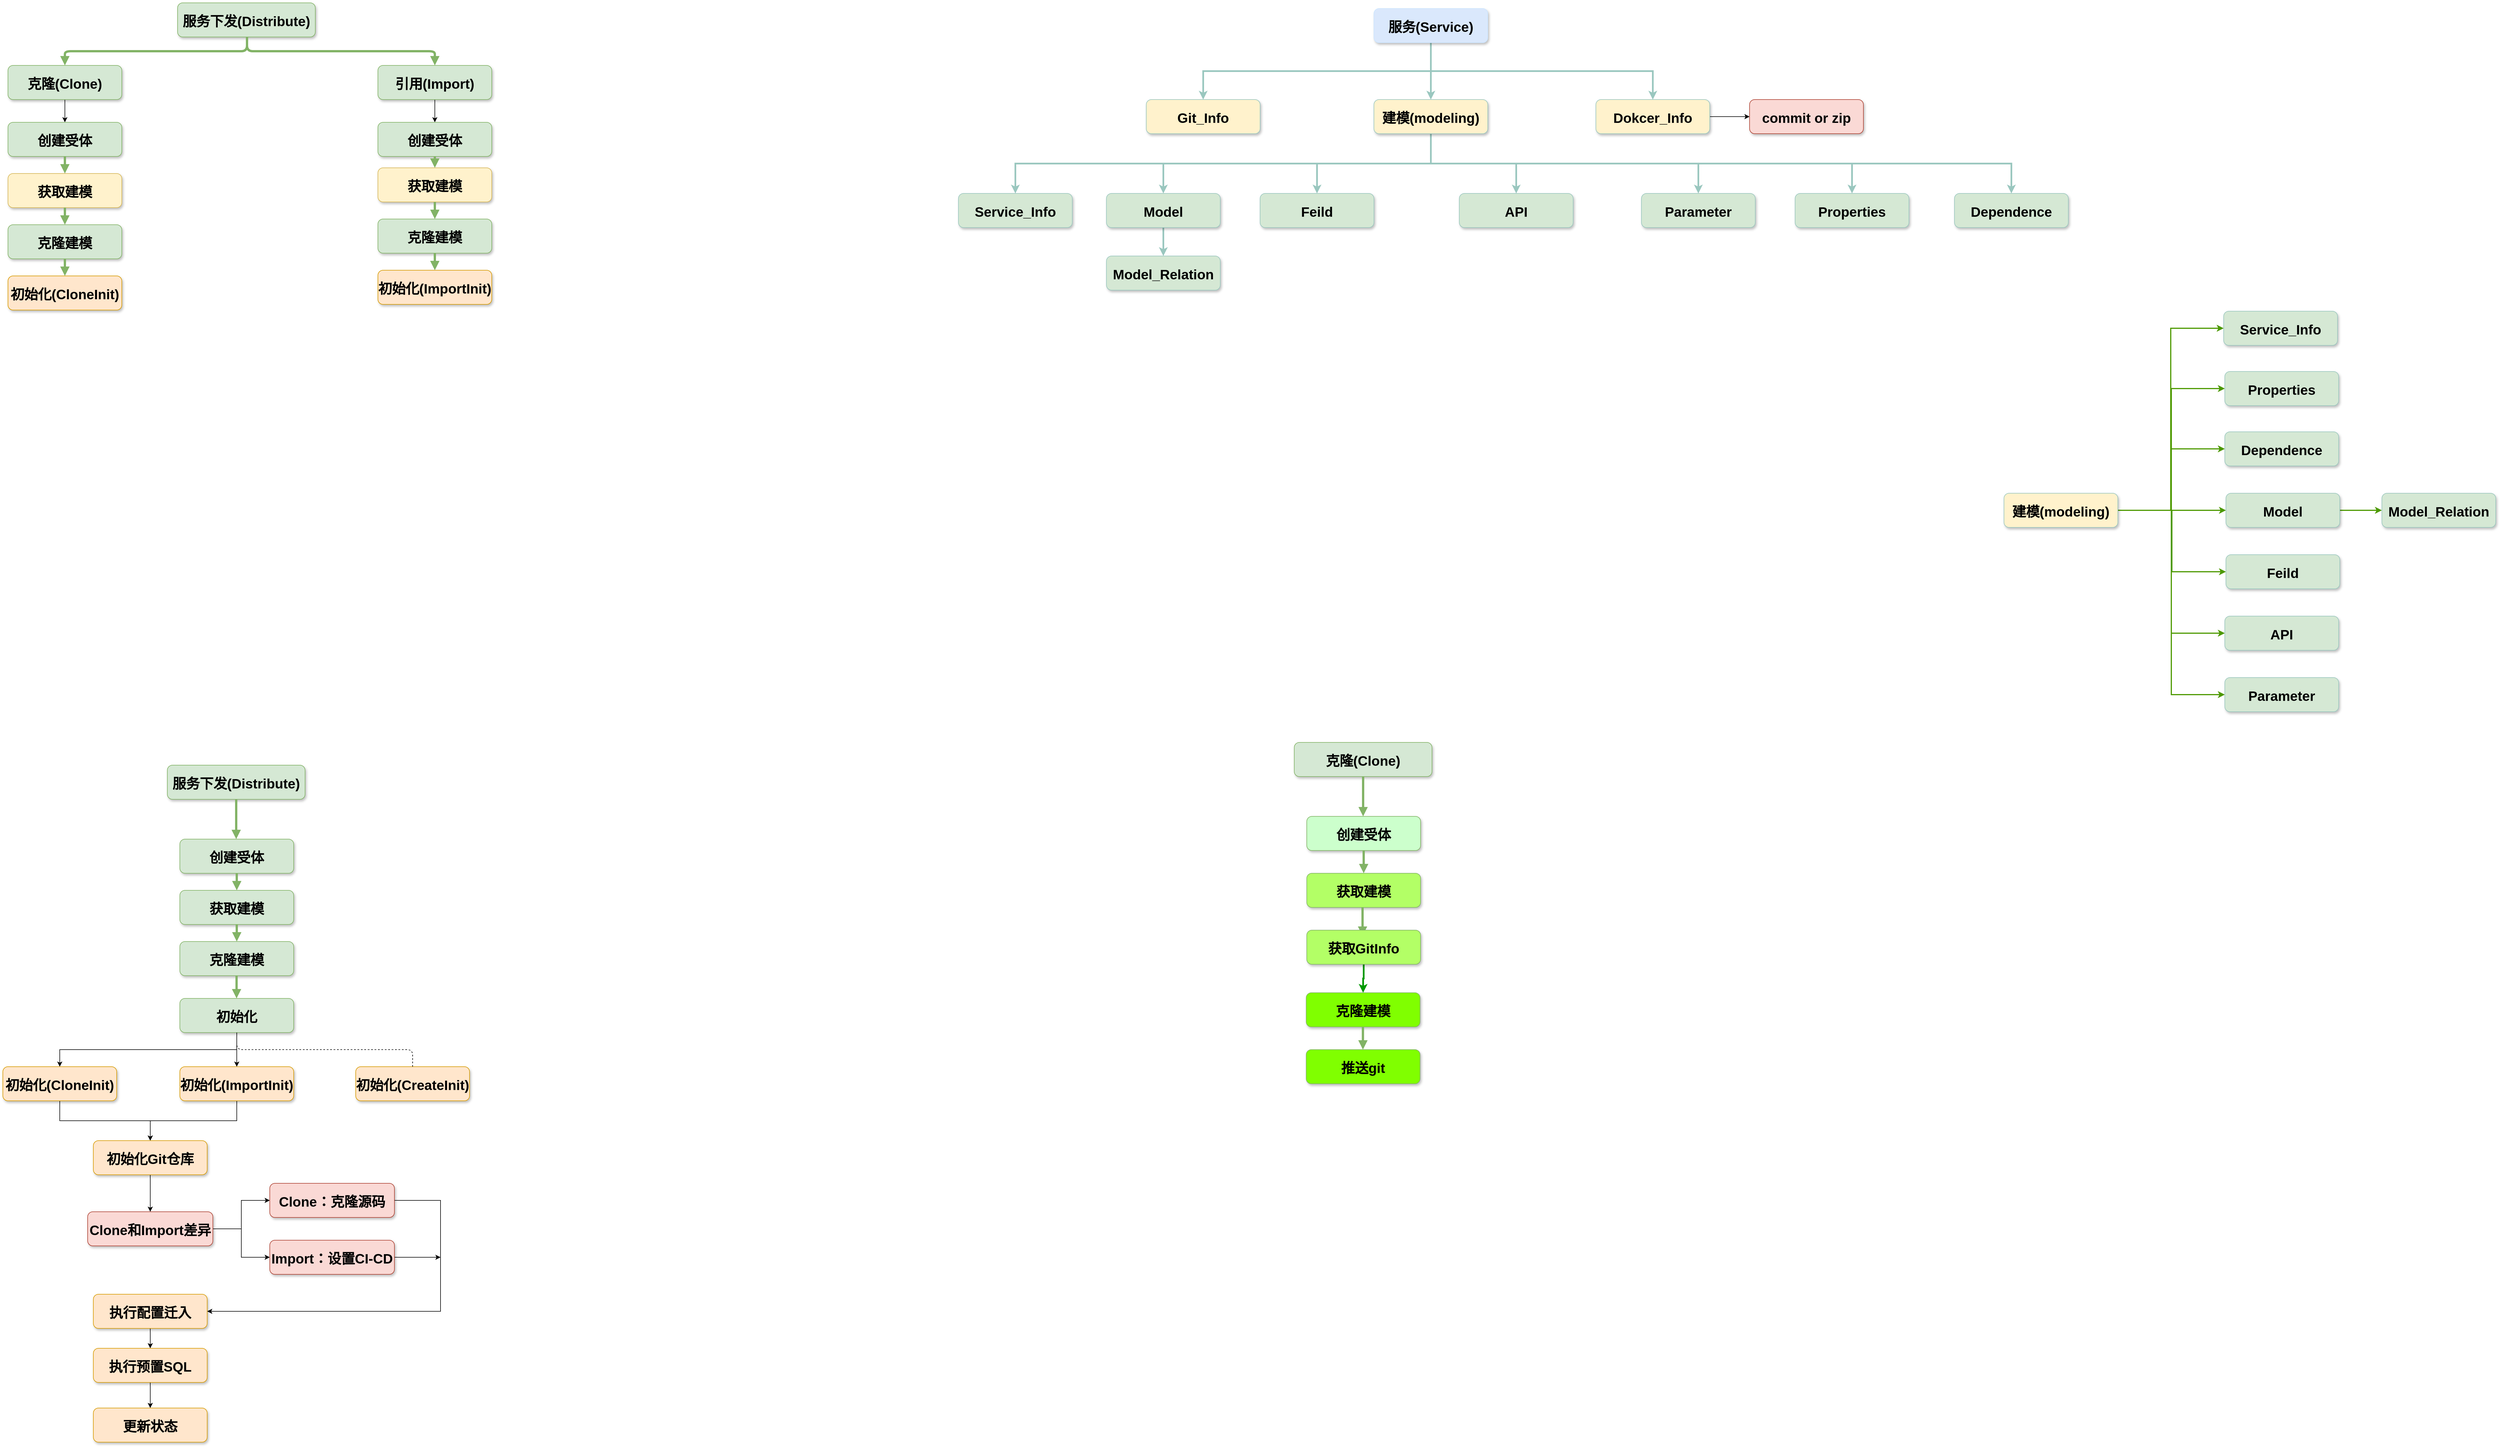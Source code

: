 <mxfile version="14.9.6" type="github">
  <diagram name="Page-1" id="97916047-d0de-89f5-080d-49f4d83e522f">
    <mxGraphModel dx="3108" dy="1776" grid="0" gridSize="10" guides="1" tooltips="1" connect="1" arrows="1" fold="1" page="1" pageScale="1.5" pageWidth="4681" pageHeight="3300" background="none" math="0" shadow="0">
      <root>
        <mxCell id="0" />
        <mxCell id="1" parent="0" />
        <mxCell id="bpSm9iAzZNw3_TUFf5IY-55" value="服务下发(Distribute)" style="rounded=1;fillColor=#d5e8d4;strokeColor=#82b366;shadow=1;fontStyle=1;fontSize=24;" parent="1" vertex="1">
          <mxGeometry x="668" y="310" width="242" height="60" as="geometry" />
        </mxCell>
        <mxCell id="bpSm9iAzZNw3_TUFf5IY-105" style="edgeStyle=orthogonalEdgeStyle;rounded=0;orthogonalLoop=1;jettySize=auto;html=1;exitX=0.5;exitY=1;exitDx=0;exitDy=0;entryX=0.5;entryY=0;entryDx=0;entryDy=0;fontSize=24;" parent="1" source="bpSm9iAzZNw3_TUFf5IY-57" target="bpSm9iAzZNw3_TUFf5IY-66" edge="1">
          <mxGeometry relative="1" as="geometry" />
        </mxCell>
        <mxCell id="bpSm9iAzZNw3_TUFf5IY-57" value="克隆(Clone)" style="rounded=1;fillColor=#d5e8d4;strokeColor=#82b366;shadow=1;fontStyle=1;fontSize=24;" parent="1" vertex="1">
          <mxGeometry x="370" y="420" width="200" height="60" as="geometry" />
        </mxCell>
        <mxCell id="bpSm9iAzZNw3_TUFf5IY-106" style="edgeStyle=orthogonalEdgeStyle;rounded=0;orthogonalLoop=1;jettySize=auto;html=1;exitX=0.5;exitY=1;exitDx=0;exitDy=0;entryX=0.5;entryY=0;entryDx=0;entryDy=0;fontSize=24;" parent="1" source="bpSm9iAzZNw3_TUFf5IY-59" target="bpSm9iAzZNw3_TUFf5IY-61" edge="1">
          <mxGeometry relative="1" as="geometry" />
        </mxCell>
        <mxCell id="bpSm9iAzZNw3_TUFf5IY-59" value="引用(Import)" style="rounded=1;fillColor=#d5e8d4;strokeColor=#82b366;shadow=1;fontStyle=1;fontSize=24;" parent="1" vertex="1">
          <mxGeometry x="1020" y="420" width="200" height="60" as="geometry" />
        </mxCell>
        <mxCell id="bpSm9iAzZNw3_TUFf5IY-61" value="创建受体" style="rounded=1;fillColor=#d5e8d4;strokeColor=#82b366;shadow=1;fontStyle=1;fontSize=24;" parent="1" vertex="1">
          <mxGeometry x="1020" y="520" width="200" height="60" as="geometry" />
        </mxCell>
        <mxCell id="bpSm9iAzZNw3_TUFf5IY-62" value="获取建模" style="rounded=1;fillColor=#fff2cc;strokeColor=#d6b656;shadow=1;fontStyle=1;fontSize=24;" parent="1" vertex="1">
          <mxGeometry x="1020" y="600" width="200" height="60" as="geometry" />
        </mxCell>
        <mxCell id="bpSm9iAzZNw3_TUFf5IY-63" value="克隆建模" style="rounded=1;fillColor=#d5e8d4;strokeColor=#82b366;shadow=1;fontStyle=1;fontSize=24;" parent="1" vertex="1">
          <mxGeometry x="1020" y="690" width="200" height="60" as="geometry" />
        </mxCell>
        <mxCell id="bpSm9iAzZNw3_TUFf5IY-64" value="初始化(ImportInit)" style="rounded=1;fillColor=#ffe6cc;strokeColor=#d79b00;shadow=1;fontStyle=1;fontSize=24;" parent="1" vertex="1">
          <mxGeometry x="1020" y="780" width="200" height="60" as="geometry" />
        </mxCell>
        <mxCell id="bpSm9iAzZNw3_TUFf5IY-66" value="创建受体" style="rounded=1;fillColor=#d5e8d4;strokeColor=#82b366;shadow=1;fontStyle=1;fontSize=24;" parent="1" vertex="1">
          <mxGeometry x="370" y="520" width="200" height="60" as="geometry" />
        </mxCell>
        <mxCell id="bpSm9iAzZNw3_TUFf5IY-67" value="获取建模" style="rounded=1;fillColor=#fff2cc;strokeColor=#d6b656;shadow=1;fontStyle=1;fontSize=24;" parent="1" vertex="1">
          <mxGeometry x="370" y="610" width="200" height="60" as="geometry" />
        </mxCell>
        <mxCell id="bpSm9iAzZNw3_TUFf5IY-68" value="克隆建模" style="rounded=1;fillColor=#d5e8d4;strokeColor=#82b366;shadow=1;fontStyle=1;fontSize=24;" parent="1" vertex="1">
          <mxGeometry x="370" y="700" width="200" height="60" as="geometry" />
        </mxCell>
        <mxCell id="bpSm9iAzZNw3_TUFf5IY-69" value="初始化(CloneInit)" style="rounded=1;fillColor=#ffe6cc;strokeColor=#d79b00;shadow=1;fontStyle=1;fontSize=24;" parent="1" vertex="1">
          <mxGeometry x="370" y="790" width="200" height="60" as="geometry" />
        </mxCell>
        <mxCell id="bpSm9iAzZNw3_TUFf5IY-82" value="" style="edgeStyle=elbowEdgeStyle;elbow=vertical;strokeWidth=4;endArrow=block;endFill=1;fontStyle=1;strokeColor=#82b366;fillColor=#d5e8d4;fontSize=24;" parent="1" target="bpSm9iAzZNw3_TUFf5IY-57" edge="1">
          <mxGeometry x="40" y="130" width="100" height="100" as="geometry">
            <mxPoint x="790" y="370" as="sourcePoint" />
            <mxPoint x="140" y="130" as="targetPoint" />
          </mxGeometry>
        </mxCell>
        <mxCell id="bpSm9iAzZNw3_TUFf5IY-83" value="" style="edgeStyle=elbowEdgeStyle;elbow=vertical;strokeWidth=4;endArrow=block;endFill=1;fontStyle=1;strokeColor=#82b366;fillColor=#d5e8d4;fontSize=24;" parent="1" target="bpSm9iAzZNw3_TUFf5IY-59" edge="1">
          <mxGeometry x="40" y="130" width="100" height="100" as="geometry">
            <mxPoint x="790" y="370" as="sourcePoint" />
            <mxPoint x="140" y="130" as="targetPoint" />
          </mxGeometry>
        </mxCell>
        <mxCell id="bpSm9iAzZNw3_TUFf5IY-87" value="" style="edgeStyle=elbowEdgeStyle;elbow=vertical;strokeWidth=4;endArrow=block;endFill=1;fontStyle=1;strokeColor=#82b366;fillColor=#d5e8d4;fontSize=24;" parent="1" source="bpSm9iAzZNw3_TUFf5IY-61" target="bpSm9iAzZNw3_TUFf5IY-62" edge="1">
          <mxGeometry x="800" y="60" width="100" height="100" as="geometry">
            <mxPoint x="800" y="160" as="sourcePoint" />
            <mxPoint x="900" y="60" as="targetPoint" />
          </mxGeometry>
        </mxCell>
        <mxCell id="bpSm9iAzZNw3_TUFf5IY-88" value="" style="edgeStyle=elbowEdgeStyle;elbow=vertical;strokeWidth=4;endArrow=block;endFill=1;fontStyle=1;strokeColor=#82b366;fillColor=#d5e8d4;fontSize=24;" parent="1" source="bpSm9iAzZNw3_TUFf5IY-62" target="bpSm9iAzZNw3_TUFf5IY-63" edge="1">
          <mxGeometry x="800" y="70" width="100" height="100" as="geometry">
            <mxPoint x="800" y="170" as="sourcePoint" />
            <mxPoint x="900" y="70" as="targetPoint" />
          </mxGeometry>
        </mxCell>
        <mxCell id="bpSm9iAzZNw3_TUFf5IY-89" value="" style="edgeStyle=elbowEdgeStyle;elbow=vertical;strokeWidth=4;endArrow=block;endFill=1;fontStyle=1;strokeColor=#82b366;fillColor=#d5e8d4;fontSize=24;" parent="1" source="bpSm9iAzZNw3_TUFf5IY-63" target="bpSm9iAzZNw3_TUFf5IY-64" edge="1">
          <mxGeometry x="800" y="80" width="100" height="100" as="geometry">
            <mxPoint x="800" y="180" as="sourcePoint" />
            <mxPoint x="900" y="80" as="targetPoint" />
          </mxGeometry>
        </mxCell>
        <mxCell id="bpSm9iAzZNw3_TUFf5IY-91" value="" style="edgeStyle=elbowEdgeStyle;elbow=vertical;strokeWidth=4;endArrow=block;endFill=1;fontStyle=1;strokeColor=#82b366;fillColor=#d5e8d4;fontSize=24;" parent="1" source="bpSm9iAzZNw3_TUFf5IY-66" target="bpSm9iAzZNw3_TUFf5IY-67" edge="1">
          <mxGeometry x="-120" y="70" width="100" height="100" as="geometry">
            <mxPoint x="-120" y="170" as="sourcePoint" />
            <mxPoint x="-20" y="70" as="targetPoint" />
          </mxGeometry>
        </mxCell>
        <mxCell id="bpSm9iAzZNw3_TUFf5IY-92" value="" style="edgeStyle=elbowEdgeStyle;elbow=vertical;strokeWidth=4;endArrow=block;endFill=1;fontStyle=1;strokeColor=#82b366;fillColor=#d5e8d4;fontSize=24;" parent="1" source="bpSm9iAzZNw3_TUFf5IY-67" target="bpSm9iAzZNw3_TUFf5IY-68" edge="1">
          <mxGeometry x="-120" y="80" width="100" height="100" as="geometry">
            <mxPoint x="-120" y="180" as="sourcePoint" />
            <mxPoint x="-20" y="80" as="targetPoint" />
          </mxGeometry>
        </mxCell>
        <mxCell id="bpSm9iAzZNw3_TUFf5IY-93" value="" style="edgeStyle=elbowEdgeStyle;elbow=vertical;strokeWidth=4;endArrow=block;endFill=1;fontStyle=1;strokeColor=#82b366;fillColor=#d5e8d4;fontSize=24;" parent="1" source="bpSm9iAzZNw3_TUFf5IY-68" target="bpSm9iAzZNw3_TUFf5IY-69" edge="1">
          <mxGeometry x="-120" y="90" width="100" height="100" as="geometry">
            <mxPoint x="-120" y="190" as="sourcePoint" />
            <mxPoint x="-20" y="90" as="targetPoint" />
          </mxGeometry>
        </mxCell>
        <mxCell id="bpSm9iAzZNw3_TUFf5IY-112" style="edgeStyle=orthogonalEdgeStyle;rounded=0;orthogonalLoop=1;jettySize=auto;html=1;exitX=0.5;exitY=1;exitDx=0;exitDy=0;entryX=0.5;entryY=0;entryDx=0;entryDy=0;fontSize=24;strokeWidth=3;strokeColor=#9AC7BF;" parent="1" source="bpSm9iAzZNw3_TUFf5IY-107" target="bpSm9iAzZNw3_TUFf5IY-109" edge="1">
          <mxGeometry relative="1" as="geometry" />
        </mxCell>
        <mxCell id="bpSm9iAzZNw3_TUFf5IY-113" style="edgeStyle=orthogonalEdgeStyle;rounded=0;orthogonalLoop=1;jettySize=auto;html=1;exitX=0.5;exitY=1;exitDx=0;exitDy=0;entryX=0.5;entryY=0;entryDx=0;entryDy=0;fontSize=24;strokeWidth=3;strokeColor=#9AC7BF;" parent="1" source="bpSm9iAzZNw3_TUFf5IY-107" target="bpSm9iAzZNw3_TUFf5IY-108" edge="1">
          <mxGeometry relative="1" as="geometry" />
        </mxCell>
        <mxCell id="bpSm9iAzZNw3_TUFf5IY-114" style="edgeStyle=orthogonalEdgeStyle;rounded=0;orthogonalLoop=1;jettySize=auto;html=1;exitX=0.5;exitY=1;exitDx=0;exitDy=0;entryX=0.5;entryY=0;entryDx=0;entryDy=0;fontSize=24;strokeWidth=3;strokeColor=#9AC7BF;" parent="1" source="bpSm9iAzZNw3_TUFf5IY-107" target="bpSm9iAzZNw3_TUFf5IY-110" edge="1">
          <mxGeometry relative="1" as="geometry" />
        </mxCell>
        <mxCell id="bpSm9iAzZNw3_TUFf5IY-107" value="服务(Service)" style="rounded=1;fillColor=#dae8fc;shadow=1;fontStyle=1;fontSize=24;strokeColor=#CCE5FF;" parent="1" vertex="1">
          <mxGeometry x="2770" y="320" width="200" height="60" as="geometry" />
        </mxCell>
        <mxCell id="bpSm9iAzZNw3_TUFf5IY-125" style="edgeStyle=orthogonalEdgeStyle;rounded=0;orthogonalLoop=1;jettySize=auto;html=1;exitX=0.5;exitY=1;exitDx=0;exitDy=0;fontSize=24;strokeWidth=3;strokeColor=#9AC7BF;" parent="1" source="bpSm9iAzZNw3_TUFf5IY-108" target="bpSm9iAzZNw3_TUFf5IY-117" edge="1">
          <mxGeometry relative="1" as="geometry" />
        </mxCell>
        <mxCell id="bpSm9iAzZNw3_TUFf5IY-126" style="edgeStyle=orthogonalEdgeStyle;rounded=0;orthogonalLoop=1;jettySize=auto;html=1;exitX=0.5;exitY=1;exitDx=0;exitDy=0;entryX=0.5;entryY=0;entryDx=0;entryDy=0;fontSize=24;strokeWidth=3;strokeColor=#9AC7BF;" parent="1" source="bpSm9iAzZNw3_TUFf5IY-108" target="bpSm9iAzZNw3_TUFf5IY-118" edge="1">
          <mxGeometry relative="1" as="geometry" />
        </mxCell>
        <mxCell id="bpSm9iAzZNw3_TUFf5IY-127" style="edgeStyle=orthogonalEdgeStyle;rounded=0;orthogonalLoop=1;jettySize=auto;html=1;exitX=0.5;exitY=1;exitDx=0;exitDy=0;entryX=0.5;entryY=0;entryDx=0;entryDy=0;fontSize=24;strokeWidth=3;strokeColor=#9AC7BF;" parent="1" source="bpSm9iAzZNw3_TUFf5IY-108" target="bpSm9iAzZNw3_TUFf5IY-116" edge="1">
          <mxGeometry relative="1" as="geometry" />
        </mxCell>
        <mxCell id="bpSm9iAzZNw3_TUFf5IY-128" style="edgeStyle=orthogonalEdgeStyle;rounded=0;orthogonalLoop=1;jettySize=auto;html=1;exitX=0.5;exitY=1;exitDx=0;exitDy=0;fontSize=24;strokeWidth=3;strokeColor=#9AC7BF;" parent="1" source="bpSm9iAzZNw3_TUFf5IY-108" target="bpSm9iAzZNw3_TUFf5IY-119" edge="1">
          <mxGeometry relative="1" as="geometry" />
        </mxCell>
        <mxCell id="bpSm9iAzZNw3_TUFf5IY-129" style="edgeStyle=orthogonalEdgeStyle;rounded=0;orthogonalLoop=1;jettySize=auto;html=1;exitX=0.5;exitY=1;exitDx=0;exitDy=0;fontSize=24;strokeWidth=3;strokeColor=#9AC7BF;" parent="1" source="bpSm9iAzZNw3_TUFf5IY-108" target="bpSm9iAzZNw3_TUFf5IY-120" edge="1">
          <mxGeometry relative="1" as="geometry" />
        </mxCell>
        <mxCell id="bpSm9iAzZNw3_TUFf5IY-130" style="edgeStyle=orthogonalEdgeStyle;rounded=0;orthogonalLoop=1;jettySize=auto;html=1;exitX=0.5;exitY=1;exitDx=0;exitDy=0;entryX=0.5;entryY=0;entryDx=0;entryDy=0;fontSize=24;strokeWidth=3;strokeColor=#9AC7BF;" parent="1" source="bpSm9iAzZNw3_TUFf5IY-108" target="bpSm9iAzZNw3_TUFf5IY-115" edge="1">
          <mxGeometry relative="1" as="geometry" />
        </mxCell>
        <mxCell id="bpSm9iAzZNw3_TUFf5IY-131" style="edgeStyle=orthogonalEdgeStyle;rounded=0;orthogonalLoop=1;jettySize=auto;html=1;exitX=0.5;exitY=1;exitDx=0;exitDy=0;fontSize=24;strokeWidth=3;strokeColor=#9AC7BF;" parent="1" source="bpSm9iAzZNw3_TUFf5IY-108" target="bpSm9iAzZNw3_TUFf5IY-123" edge="1">
          <mxGeometry relative="1" as="geometry" />
        </mxCell>
        <mxCell id="bpSm9iAzZNw3_TUFf5IY-108" value="建模(modeling)" style="rounded=1;fillColor=#fff2cc;shadow=1;fontStyle=1;fontSize=24;strokeColor=#9AC7BF;" parent="1" vertex="1">
          <mxGeometry x="2770" y="480" width="200" height="60" as="geometry" />
        </mxCell>
        <mxCell id="bpSm9iAzZNw3_TUFf5IY-109" value="Git_Info" style="rounded=1;fillColor=#fff2cc;shadow=1;fontStyle=1;fontSize=24;strokeColor=#9AC7BF;" parent="1" vertex="1">
          <mxGeometry x="2370" y="480" width="200" height="60" as="geometry" />
        </mxCell>
        <mxCell id="3RlKNCb6ARu1CCgoEGqG-34" style="edgeStyle=orthogonalEdgeStyle;rounded=0;orthogonalLoop=1;jettySize=auto;html=1;exitX=1;exitY=0.5;exitDx=0;exitDy=0;" parent="1" source="bpSm9iAzZNw3_TUFf5IY-110" edge="1">
          <mxGeometry relative="1" as="geometry">
            <mxPoint x="3430" y="510" as="targetPoint" />
          </mxGeometry>
        </mxCell>
        <mxCell id="bpSm9iAzZNw3_TUFf5IY-110" value="Dokcer_Info" style="rounded=1;fillColor=#fff2cc;shadow=1;fontStyle=1;fontSize=24;strokeColor=#9AC7BF;" parent="1" vertex="1">
          <mxGeometry x="3160" y="480" width="200" height="60" as="geometry" />
        </mxCell>
        <mxCell id="bpSm9iAzZNw3_TUFf5IY-115" value="Properties" style="rounded=1;fillColor=#d5e8d4;shadow=1;fontStyle=1;fontSize=24;strokeColor=#9AC7BF;" parent="1" vertex="1">
          <mxGeometry x="3510" y="645" width="200" height="60" as="geometry" />
        </mxCell>
        <mxCell id="bpSm9iAzZNw3_TUFf5IY-116" value="Parameter" style="rounded=1;fillColor=#d5e8d4;shadow=1;fontStyle=1;fontSize=24;strokeColor=#9AC7BF;" parent="1" vertex="1">
          <mxGeometry x="3240" y="645" width="200" height="60" as="geometry" />
        </mxCell>
        <mxCell id="bpSm9iAzZNw3_TUFf5IY-117" value="API" style="rounded=1;fillColor=#d5e8d4;shadow=1;fontStyle=1;fontSize=24;strokeColor=#9AC7BF;" parent="1" vertex="1">
          <mxGeometry x="2920" y="645" width="200" height="60" as="geometry" />
        </mxCell>
        <mxCell id="bpSm9iAzZNw3_TUFf5IY-118" value="Feild" style="rounded=1;fillColor=#d5e8d4;shadow=1;fontStyle=1;fontSize=24;strokeColor=#9AC7BF;" parent="1" vertex="1">
          <mxGeometry x="2570" y="645" width="200" height="60" as="geometry" />
        </mxCell>
        <mxCell id="bpSm9iAzZNw3_TUFf5IY-132" style="edgeStyle=orthogonalEdgeStyle;rounded=0;orthogonalLoop=1;jettySize=auto;html=1;exitX=0.5;exitY=1;exitDx=0;exitDy=0;entryX=0.5;entryY=0;entryDx=0;entryDy=0;fontSize=24;strokeWidth=3;strokeColor=#9AC7BF;" parent="1" source="bpSm9iAzZNw3_TUFf5IY-119" target="bpSm9iAzZNw3_TUFf5IY-124" edge="1">
          <mxGeometry relative="1" as="geometry" />
        </mxCell>
        <mxCell id="bpSm9iAzZNw3_TUFf5IY-119" value="Model" style="rounded=1;fillColor=#d5e8d4;shadow=1;fontStyle=1;fontSize=24;strokeColor=#9AC7BF;" parent="1" vertex="1">
          <mxGeometry x="2300" y="645" width="200" height="60" as="geometry" />
        </mxCell>
        <mxCell id="bpSm9iAzZNw3_TUFf5IY-120" value="Service_Info" style="rounded=1;fillColor=#d5e8d4;shadow=1;fontStyle=1;fontSize=24;strokeColor=#9AC7BF;" parent="1" vertex="1">
          <mxGeometry x="2040" y="645" width="200" height="60" as="geometry" />
        </mxCell>
        <mxCell id="bpSm9iAzZNw3_TUFf5IY-123" value="Dependence" style="rounded=1;fillColor=#d5e8d4;shadow=1;fontStyle=1;fontSize=24;strokeColor=#9AC7BF;" parent="1" vertex="1">
          <mxGeometry x="3790" y="645" width="200" height="60" as="geometry" />
        </mxCell>
        <mxCell id="bpSm9iAzZNw3_TUFf5IY-124" value="Model_Relation" style="rounded=1;fillColor=#d5e8d4;shadow=1;fontStyle=1;fontSize=24;strokeColor=#9AC7BF;" parent="1" vertex="1">
          <mxGeometry x="2300" y="755" width="200" height="60" as="geometry" />
        </mxCell>
        <mxCell id="Tx1oJ2O34V3gBriq3JtU-3" value="服务下发(Distribute)" style="rounded=1;fillColor=#d5e8d4;strokeColor=#82b366;shadow=1;fontStyle=1;fontSize=24;" parent="1" vertex="1">
          <mxGeometry x="650" y="1650" width="242" height="60" as="geometry" />
        </mxCell>
        <mxCell id="3RlKNCb6ARu1CCgoEGqG-9" style="edgeStyle=orthogonalEdgeStyle;rounded=0;orthogonalLoop=1;jettySize=auto;html=1;exitX=0.5;exitY=1;exitDx=0;exitDy=0;" parent="1" source="Tx1oJ2O34V3gBriq3JtU-11" target="3RlKNCb6ARu1CCgoEGqG-4" edge="1">
          <mxGeometry relative="1" as="geometry" />
        </mxCell>
        <mxCell id="Tx1oJ2O34V3gBriq3JtU-11" value="初始化(ImportInit)" style="rounded=1;fillColor=#ffe6cc;strokeColor=#d79b00;shadow=1;fontStyle=1;fontSize=24;" parent="1" vertex="1">
          <mxGeometry x="672" y="2180" width="200" height="60" as="geometry" />
        </mxCell>
        <mxCell id="Tx1oJ2O34V3gBriq3JtU-12" value="创建受体" style="rounded=1;fillColor=#d5e8d4;strokeColor=#82b366;shadow=1;fontStyle=1;fontSize=24;" parent="1" vertex="1">
          <mxGeometry x="672" y="1780" width="200" height="60" as="geometry" />
        </mxCell>
        <mxCell id="Tx1oJ2O34V3gBriq3JtU-13" value="获取建模" style="rounded=1;fillColor=#d5e8d4;strokeColor=#82b366;shadow=1;fontStyle=1;fontSize=24;" parent="1" vertex="1">
          <mxGeometry x="672" y="1870" width="200" height="60" as="geometry" />
        </mxCell>
        <mxCell id="Tx1oJ2O34V3gBriq3JtU-14" value="克隆建模" style="rounded=1;fillColor=#d5e8d4;strokeColor=#82b366;shadow=1;fontStyle=1;fontSize=24;" parent="1" vertex="1">
          <mxGeometry x="672" y="1960" width="200" height="60" as="geometry" />
        </mxCell>
        <mxCell id="3RlKNCb6ARu1CCgoEGqG-8" style="edgeStyle=orthogonalEdgeStyle;rounded=0;orthogonalLoop=1;jettySize=auto;html=1;exitX=0.5;exitY=1;exitDx=0;exitDy=0;entryX=0.5;entryY=0;entryDx=0;entryDy=0;" parent="1" source="Tx1oJ2O34V3gBriq3JtU-15" target="3RlKNCb6ARu1CCgoEGqG-4" edge="1">
          <mxGeometry relative="1" as="geometry" />
        </mxCell>
        <mxCell id="Tx1oJ2O34V3gBriq3JtU-15" value="初始化(CloneInit)" style="rounded=1;fillColor=#ffe6cc;strokeColor=#d79b00;shadow=1;fontStyle=1;fontSize=24;" parent="1" vertex="1">
          <mxGeometry x="361" y="2180" width="200" height="60" as="geometry" />
        </mxCell>
        <mxCell id="Tx1oJ2O34V3gBriq3JtU-16" value="" style="edgeStyle=elbowEdgeStyle;elbow=vertical;strokeWidth=4;endArrow=block;endFill=1;fontStyle=1;strokeColor=#82b366;fillColor=#d5e8d4;fontSize=24;exitX=0.5;exitY=1;exitDx=0;exitDy=0;" parent="1" source="Tx1oJ2O34V3gBriq3JtU-3" edge="1">
          <mxGeometry x="20" y="1510" width="100" height="100" as="geometry">
            <mxPoint x="770" y="1750" as="sourcePoint" />
            <mxPoint x="771" y="1780" as="targetPoint" />
            <Array as="points">
              <mxPoint x="771" y="1770" />
              <mxPoint x="760" y="1750" />
              <mxPoint x="760" y="1720" />
            </Array>
          </mxGeometry>
        </mxCell>
        <mxCell id="Tx1oJ2O34V3gBriq3JtU-21" value="" style="edgeStyle=elbowEdgeStyle;elbow=vertical;strokeWidth=4;endArrow=block;endFill=1;fontStyle=1;strokeColor=#82b366;fillColor=#d5e8d4;fontSize=24;" parent="1" source="Tx1oJ2O34V3gBriq3JtU-12" target="Tx1oJ2O34V3gBriq3JtU-13" edge="1">
          <mxGeometry x="182" y="1330" width="100" height="100" as="geometry">
            <mxPoint x="182" y="1430" as="sourcePoint" />
            <mxPoint x="282" y="1330" as="targetPoint" />
          </mxGeometry>
        </mxCell>
        <mxCell id="Tx1oJ2O34V3gBriq3JtU-22" value="" style="edgeStyle=elbowEdgeStyle;elbow=vertical;strokeWidth=4;endArrow=block;endFill=1;fontStyle=1;strokeColor=#82b366;fillColor=#d5e8d4;fontSize=24;" parent="1" source="Tx1oJ2O34V3gBriq3JtU-13" target="Tx1oJ2O34V3gBriq3JtU-14" edge="1">
          <mxGeometry x="182" y="1340" width="100" height="100" as="geometry">
            <mxPoint x="182" y="1440" as="sourcePoint" />
            <mxPoint x="282" y="1340" as="targetPoint" />
          </mxGeometry>
        </mxCell>
        <mxCell id="Tx1oJ2O34V3gBriq3JtU-23" value="" style="edgeStyle=elbowEdgeStyle;elbow=vertical;strokeWidth=4;endArrow=block;endFill=1;fontStyle=1;strokeColor=#82b366;fillColor=#d5e8d4;fontSize=24;" parent="1" edge="1">
          <mxGeometry x="182.66" y="1340" width="100" height="100" as="geometry">
            <mxPoint x="771.66" y="2020" as="sourcePoint" />
            <mxPoint x="771.66" y="2060" as="targetPoint" />
            <Array as="points">
              <mxPoint x="771.66" y="2050" />
            </Array>
          </mxGeometry>
        </mxCell>
        <mxCell id="Tx1oJ2O34V3gBriq3JtU-29" style="edgeStyle=orthogonalEdgeStyle;rounded=0;orthogonalLoop=1;jettySize=auto;html=1;exitX=0.5;exitY=1;exitDx=0;exitDy=0;entryX=0.5;entryY=0;entryDx=0;entryDy=0;" parent="1" source="Tx1oJ2O34V3gBriq3JtU-27" target="Tx1oJ2O34V3gBriq3JtU-11" edge="1">
          <mxGeometry relative="1" as="geometry" />
        </mxCell>
        <mxCell id="Tx1oJ2O34V3gBriq3JtU-31" style="edgeStyle=orthogonalEdgeStyle;rounded=0;orthogonalLoop=1;jettySize=auto;html=1;exitX=0.5;exitY=1;exitDx=0;exitDy=0;entryX=0.5;entryY=0;entryDx=0;entryDy=0;" parent="1" source="Tx1oJ2O34V3gBriq3JtU-27" target="Tx1oJ2O34V3gBriq3JtU-15" edge="1">
          <mxGeometry relative="1" as="geometry" />
        </mxCell>
        <mxCell id="Tx1oJ2O34V3gBriq3JtU-27" value="初始化" style="rounded=1;fillColor=#d5e8d4;strokeColor=#82b366;shadow=1;fontStyle=1;fontSize=24;" parent="1" vertex="1">
          <mxGeometry x="672" y="2060" width="200" height="60" as="geometry" />
        </mxCell>
        <mxCell id="Tx1oJ2O34V3gBriq3JtU-28" value="初始化(CreateInit)" style="rounded=1;fillColor=#ffe6cc;strokeColor=#d79b00;shadow=1;fontStyle=1;fontSize=24;" parent="1" vertex="1">
          <mxGeometry x="981" y="2180" width="200" height="60" as="geometry" />
        </mxCell>
        <mxCell id="Tx1oJ2O34V3gBriq3JtU-33" value="" style="endArrow=none;dashed=1;html=1;entryX=0.5;entryY=1;entryDx=0;entryDy=0;exitX=0.5;exitY=0;exitDx=0;exitDy=0;" parent="1" source="Tx1oJ2O34V3gBriq3JtU-28" target="Tx1oJ2O34V3gBriq3JtU-27" edge="1">
          <mxGeometry width="50" height="50" relative="1" as="geometry">
            <mxPoint x="911" y="2180" as="sourcePoint" />
            <mxPoint x="811" y="2150" as="targetPoint" />
            <Array as="points">
              <mxPoint x="1081" y="2150" />
              <mxPoint x="772" y="2150" />
            </Array>
          </mxGeometry>
        </mxCell>
        <mxCell id="3RlKNCb6ARu1CCgoEGqG-15" style="edgeStyle=orthogonalEdgeStyle;rounded=0;orthogonalLoop=1;jettySize=auto;html=1;exitX=0.5;exitY=1;exitDx=0;exitDy=0;entryX=0.5;entryY=0;entryDx=0;entryDy=0;" parent="1" source="3RlKNCb6ARu1CCgoEGqG-4" target="3RlKNCb6ARu1CCgoEGqG-13" edge="1">
          <mxGeometry relative="1" as="geometry" />
        </mxCell>
        <mxCell id="3RlKNCb6ARu1CCgoEGqG-4" value="初始化Git仓库" style="rounded=1;fillColor=#ffe6cc;strokeColor=#d79b00;shadow=1;fontStyle=1;fontSize=24;" parent="1" vertex="1">
          <mxGeometry x="520" y="2310" width="200" height="60" as="geometry" />
        </mxCell>
        <mxCell id="3RlKNCb6ARu1CCgoEGqG-11" style="edgeStyle=orthogonalEdgeStyle;rounded=0;orthogonalLoop=1;jettySize=auto;html=1;exitX=0.5;exitY=1;exitDx=0;exitDy=0;entryX=0.5;entryY=0;entryDx=0;entryDy=0;" parent="1" source="3RlKNCb6ARu1CCgoEGqG-5" target="3RlKNCb6ARu1CCgoEGqG-6" edge="1">
          <mxGeometry relative="1" as="geometry" />
        </mxCell>
        <mxCell id="3RlKNCb6ARu1CCgoEGqG-5" value="执行配置迁入" style="rounded=1;fillColor=#ffe6cc;strokeColor=#d79b00;shadow=1;fontStyle=1;fontSize=24;" parent="1" vertex="1">
          <mxGeometry x="520" y="2580" width="200" height="60" as="geometry" />
        </mxCell>
        <mxCell id="3RlKNCb6ARu1CCgoEGqG-12" style="edgeStyle=orthogonalEdgeStyle;rounded=0;orthogonalLoop=1;jettySize=auto;html=1;exitX=0.5;exitY=1;exitDx=0;exitDy=0;" parent="1" source="3RlKNCb6ARu1CCgoEGqG-6" target="3RlKNCb6ARu1CCgoEGqG-7" edge="1">
          <mxGeometry relative="1" as="geometry" />
        </mxCell>
        <mxCell id="3RlKNCb6ARu1CCgoEGqG-6" value="执行预置SQL" style="rounded=1;fillColor=#ffe6cc;strokeColor=#d79b00;shadow=1;fontStyle=1;fontSize=24;" parent="1" vertex="1">
          <mxGeometry x="520" y="2675" width="200" height="60" as="geometry" />
        </mxCell>
        <mxCell id="3RlKNCb6ARu1CCgoEGqG-7" value="更新状态" style="rounded=1;fillColor=#ffe6cc;strokeColor=#d79b00;shadow=1;fontStyle=1;fontSize=24;" parent="1" vertex="1">
          <mxGeometry x="520" y="2780" width="200" height="60" as="geometry" />
        </mxCell>
        <mxCell id="3RlKNCb6ARu1CCgoEGqG-25" style="edgeStyle=orthogonalEdgeStyle;rounded=0;orthogonalLoop=1;jettySize=auto;html=1;exitX=1;exitY=0.5;exitDx=0;exitDy=0;entryX=0;entryY=0.5;entryDx=0;entryDy=0;" parent="1" source="3RlKNCb6ARu1CCgoEGqG-13" target="3RlKNCb6ARu1CCgoEGqG-17" edge="1">
          <mxGeometry relative="1" as="geometry" />
        </mxCell>
        <mxCell id="3RlKNCb6ARu1CCgoEGqG-26" style="edgeStyle=orthogonalEdgeStyle;rounded=0;orthogonalLoop=1;jettySize=auto;html=1;exitX=1;exitY=0.5;exitDx=0;exitDy=0;entryX=0;entryY=0.5;entryDx=0;entryDy=0;" parent="1" source="3RlKNCb6ARu1CCgoEGqG-13" target="3RlKNCb6ARu1CCgoEGqG-18" edge="1">
          <mxGeometry relative="1" as="geometry" />
        </mxCell>
        <mxCell id="3RlKNCb6ARu1CCgoEGqG-13" value="Clone和Import差异" style="rounded=1;fillColor=#fad9d5;strokeColor=#ae4132;shadow=1;fontStyle=1;fontSize=24;" parent="1" vertex="1">
          <mxGeometry x="510" y="2435" width="220" height="60" as="geometry" />
        </mxCell>
        <mxCell id="3RlKNCb6ARu1CCgoEGqG-32" style="edgeStyle=orthogonalEdgeStyle;rounded=0;orthogonalLoop=1;jettySize=auto;html=1;exitX=1;exitY=0.5;exitDx=0;exitDy=0;entryX=1;entryY=0.5;entryDx=0;entryDy=0;" parent="1" source="3RlKNCb6ARu1CCgoEGqG-17" target="3RlKNCb6ARu1CCgoEGqG-5" edge="1">
          <mxGeometry relative="1" as="geometry">
            <Array as="points">
              <mxPoint x="1130" y="2415" />
              <mxPoint x="1130" y="2610" />
            </Array>
          </mxGeometry>
        </mxCell>
        <mxCell id="3RlKNCb6ARu1CCgoEGqG-17" value="Clone：克隆源码" style="rounded=1;fillColor=#fad9d5;strokeColor=#ae4132;shadow=1;fontStyle=1;fontSize=24;" parent="1" vertex="1">
          <mxGeometry x="830" y="2385" width="219" height="60" as="geometry" />
        </mxCell>
        <mxCell id="3RlKNCb6ARu1CCgoEGqG-33" style="edgeStyle=orthogonalEdgeStyle;rounded=0;orthogonalLoop=1;jettySize=auto;html=1;exitX=1;exitY=0.5;exitDx=0;exitDy=0;" parent="1" source="3RlKNCb6ARu1CCgoEGqG-18" edge="1">
          <mxGeometry relative="1" as="geometry">
            <mxPoint x="1130" y="2515" as="targetPoint" />
            <Array as="points">
              <mxPoint x="1130" y="2515" />
              <mxPoint x="1130" y="2515" />
            </Array>
          </mxGeometry>
        </mxCell>
        <mxCell id="3RlKNCb6ARu1CCgoEGqG-18" value="Import：设置CI-CD" style="rounded=1;fillColor=#fad9d5;strokeColor=#ae4132;shadow=1;fontStyle=1;fontSize=24;" parent="1" vertex="1">
          <mxGeometry x="830" y="2485" width="219" height="60" as="geometry" />
        </mxCell>
        <mxCell id="3RlKNCb6ARu1CCgoEGqG-35" value="commit or zip" style="rounded=1;fillColor=#fad9d5;shadow=1;fontStyle=1;fontSize=24;strokeColor=#ae4132;" parent="1" vertex="1">
          <mxGeometry x="3430" y="480" width="200" height="60" as="geometry" />
        </mxCell>
        <mxCell id="3RlKNCb6ARu1CCgoEGqG-67" value="克隆(Clone)" style="rounded=1;fillColor=#d5e8d4;strokeColor=#82b366;shadow=1;fontStyle=1;fontSize=24;" parent="1" vertex="1">
          <mxGeometry x="2630" y="1610" width="242" height="60" as="geometry" />
        </mxCell>
        <mxCell id="3RlKNCb6ARu1CCgoEGqG-68" value="创建受体" style="rounded=1;strokeColor=#82b366;shadow=1;fontStyle=1;fontSize=24;fillColor=#CCFFCC;" parent="1" vertex="1">
          <mxGeometry x="2652" y="1740" width="200" height="60" as="geometry" />
        </mxCell>
        <mxCell id="3RlKNCb6ARu1CCgoEGqG-69" value="获取建模" style="rounded=1;strokeColor=#82b366;shadow=1;fontStyle=1;fontSize=24;fillColor=#B3FF66;" parent="1" vertex="1">
          <mxGeometry x="2652" y="1840" width="200" height="60" as="geometry" />
        </mxCell>
        <mxCell id="3RlKNCb6ARu1CCgoEGqG-70" value="克隆建模" style="rounded=1;strokeColor=#82b366;shadow=1;fontStyle=1;fontSize=24;fillColor=#80FF00;" parent="1" vertex="1">
          <mxGeometry x="2651" y="2050" width="200" height="60" as="geometry" />
        </mxCell>
        <mxCell id="3RlKNCb6ARu1CCgoEGqG-71" value="" style="edgeStyle=elbowEdgeStyle;elbow=vertical;strokeWidth=4;endArrow=block;endFill=1;fontStyle=1;strokeColor=#82b366;fillColor=#d5e8d4;fontSize=24;exitX=0.5;exitY=1;exitDx=0;exitDy=0;" parent="1" source="3RlKNCb6ARu1CCgoEGqG-67" edge="1">
          <mxGeometry x="2000" y="1470" width="100" height="100" as="geometry">
            <mxPoint x="2750" y="1710" as="sourcePoint" />
            <mxPoint x="2751" y="1740" as="targetPoint" />
            <Array as="points">
              <mxPoint x="2751" y="1730" />
              <mxPoint x="2740" y="1710" />
              <mxPoint x="2740" y="1680" />
            </Array>
          </mxGeometry>
        </mxCell>
        <mxCell id="3RlKNCb6ARu1CCgoEGqG-72" value="" style="edgeStyle=elbowEdgeStyle;elbow=vertical;strokeWidth=4;endArrow=block;endFill=1;fontStyle=1;strokeColor=#82b366;fillColor=#d5e8d4;fontSize=24;" parent="1" source="3RlKNCb6ARu1CCgoEGqG-68" target="3RlKNCb6ARu1CCgoEGqG-69" edge="1">
          <mxGeometry x="2162" y="1290" width="100" height="100" as="geometry">
            <mxPoint x="2162" y="1390" as="sourcePoint" />
            <mxPoint x="2262" y="1290" as="targetPoint" />
          </mxGeometry>
        </mxCell>
        <mxCell id="3RlKNCb6ARu1CCgoEGqG-73" value="" style="edgeStyle=elbowEdgeStyle;elbow=vertical;strokeWidth=4;endArrow=block;endFill=1;fontStyle=1;strokeColor=#82b366;fillColor=#d5e8d4;fontSize=24;" parent="1" source="3RlKNCb6ARu1CCgoEGqG-69" edge="1">
          <mxGeometry x="2162" y="1300" width="100" height="100" as="geometry">
            <mxPoint x="2162" y="1400" as="sourcePoint" />
            <mxPoint x="2750" y="1950" as="targetPoint" />
            <Array as="points">
              <mxPoint x="2750" y="1940" />
            </Array>
          </mxGeometry>
        </mxCell>
        <mxCell id="3RlKNCb6ARu1CCgoEGqG-74" value="" style="edgeStyle=elbowEdgeStyle;elbow=vertical;strokeWidth=4;endArrow=block;endFill=1;fontStyle=1;strokeColor=#82b366;fillColor=#d5e8d4;fontSize=24;" parent="1" edge="1">
          <mxGeometry x="2161.66" y="1430" width="100" height="100" as="geometry">
            <mxPoint x="2750.66" y="2110" as="sourcePoint" />
            <mxPoint x="2750.66" y="2150" as="targetPoint" />
            <Array as="points">
              <mxPoint x="2750.66" y="2140" />
            </Array>
          </mxGeometry>
        </mxCell>
        <mxCell id="3RlKNCb6ARu1CCgoEGqG-75" value="推送git" style="rounded=1;strokeColor=#82b366;shadow=1;fontStyle=1;fontSize=24;fillColor=#80FF00;" parent="1" vertex="1">
          <mxGeometry x="2651" y="2150" width="200" height="60" as="geometry" />
        </mxCell>
        <mxCell id="3RlKNCb6ARu1CCgoEGqG-77" style="edgeStyle=orthogonalEdgeStyle;rounded=0;orthogonalLoop=1;jettySize=auto;html=1;exitX=0.5;exitY=1;exitDx=0;exitDy=0;entryX=0.5;entryY=0;entryDx=0;entryDy=0;strokeWidth=3;strokeColor=#009900;" parent="1" source="3RlKNCb6ARu1CCgoEGqG-76" target="3RlKNCb6ARu1CCgoEGqG-70" edge="1">
          <mxGeometry relative="1" as="geometry" />
        </mxCell>
        <mxCell id="3RlKNCb6ARu1CCgoEGqG-76" value="获取GitInfo" style="rounded=1;strokeColor=#82b366;shadow=1;fontStyle=1;fontSize=24;fillColor=#B3FF66;" parent="1" vertex="1">
          <mxGeometry x="2652" y="1940" width="200" height="60" as="geometry" />
        </mxCell>
        <mxCell id="5VyAO7m2F42Vjp_FnHUU-33" style="edgeStyle=orthogonalEdgeStyle;rounded=0;orthogonalLoop=1;jettySize=auto;html=1;exitX=1;exitY=0.5;exitDx=0;exitDy=0;entryX=0;entryY=0.5;entryDx=0;entryDy=0;strokeWidth=2;strokeColor=#4D9900;" edge="1" parent="1" source="5VyAO7m2F42Vjp_FnHUU-12" target="5VyAO7m2F42Vjp_FnHUU-21">
          <mxGeometry relative="1" as="geometry" />
        </mxCell>
        <mxCell id="5VyAO7m2F42Vjp_FnHUU-35" style="edgeStyle=orthogonalEdgeStyle;rounded=0;orthogonalLoop=1;jettySize=auto;html=1;exitX=1;exitY=0.5;exitDx=0;exitDy=0;entryX=0;entryY=0.5;entryDx=0;entryDy=0;strokeWidth=2;strokeColor=#4D9900;" edge="1" parent="1" source="5VyAO7m2F42Vjp_FnHUU-12" target="5VyAO7m2F42Vjp_FnHUU-22">
          <mxGeometry relative="1" as="geometry" />
        </mxCell>
        <mxCell id="5VyAO7m2F42Vjp_FnHUU-36" style="edgeStyle=orthogonalEdgeStyle;rounded=0;orthogonalLoop=1;jettySize=auto;html=1;exitX=1;exitY=0.5;exitDx=0;exitDy=0;entryX=0;entryY=0.5;entryDx=0;entryDy=0;strokeWidth=2;strokeColor=#4D9900;" edge="1" parent="1" source="5VyAO7m2F42Vjp_FnHUU-12" target="5VyAO7m2F42Vjp_FnHUU-16">
          <mxGeometry relative="1" as="geometry" />
        </mxCell>
        <mxCell id="5VyAO7m2F42Vjp_FnHUU-37" style="edgeStyle=orthogonalEdgeStyle;rounded=0;orthogonalLoop=1;jettySize=auto;html=1;exitX=1;exitY=0.5;exitDx=0;exitDy=0;entryX=0;entryY=0.5;entryDx=0;entryDy=0;strokeWidth=2;strokeColor=#4D9900;" edge="1" parent="1" source="5VyAO7m2F42Vjp_FnHUU-12" target="5VyAO7m2F42Vjp_FnHUU-23">
          <mxGeometry relative="1" as="geometry" />
        </mxCell>
        <mxCell id="5VyAO7m2F42Vjp_FnHUU-38" style="edgeStyle=orthogonalEdgeStyle;rounded=0;orthogonalLoop=1;jettySize=auto;html=1;exitX=1;exitY=0.5;exitDx=0;exitDy=0;entryX=0;entryY=0.5;entryDx=0;entryDy=0;strokeWidth=2;strokeColor=#4D9900;" edge="1" parent="1" source="5VyAO7m2F42Vjp_FnHUU-12" target="5VyAO7m2F42Vjp_FnHUU-17">
          <mxGeometry relative="1" as="geometry" />
        </mxCell>
        <mxCell id="5VyAO7m2F42Vjp_FnHUU-39" style="edgeStyle=orthogonalEdgeStyle;rounded=0;orthogonalLoop=1;jettySize=auto;html=1;exitX=1;exitY=0.5;exitDx=0;exitDy=0;entryX=0;entryY=0.5;entryDx=0;entryDy=0;strokeWidth=2;strokeColor=#4D9900;" edge="1" parent="1" source="5VyAO7m2F42Vjp_FnHUU-12" target="5VyAO7m2F42Vjp_FnHUU-18">
          <mxGeometry relative="1" as="geometry" />
        </mxCell>
        <mxCell id="5VyAO7m2F42Vjp_FnHUU-40" style="edgeStyle=orthogonalEdgeStyle;rounded=0;orthogonalLoop=1;jettySize=auto;html=1;exitX=1;exitY=0.5;exitDx=0;exitDy=0;entryX=0;entryY=0.5;entryDx=0;entryDy=0;strokeWidth=2;strokeColor=#4D9900;" edge="1" parent="1" source="5VyAO7m2F42Vjp_FnHUU-12" target="5VyAO7m2F42Vjp_FnHUU-19">
          <mxGeometry relative="1" as="geometry">
            <Array as="points">
              <mxPoint x="4172" y="1202" />
              <mxPoint x="4172" y="1310" />
            </Array>
          </mxGeometry>
        </mxCell>
        <mxCell id="5VyAO7m2F42Vjp_FnHUU-12" value="建模(modeling)" style="rounded=1;fillColor=#fff2cc;shadow=1;fontStyle=1;fontSize=24;strokeColor=#9AC7BF;" vertex="1" parent="1">
          <mxGeometry x="3877" y="1172" width="200" height="60" as="geometry" />
        </mxCell>
        <mxCell id="5VyAO7m2F42Vjp_FnHUU-16" value="Properties" style="rounded=1;fillColor=#d5e8d4;shadow=1;fontStyle=1;fontSize=24;strokeColor=#9AC7BF;" vertex="1" parent="1">
          <mxGeometry x="4265" y="958" width="200" height="60" as="geometry" />
        </mxCell>
        <mxCell id="5VyAO7m2F42Vjp_FnHUU-17" value="Parameter" style="rounded=1;fillColor=#d5e8d4;shadow=1;fontStyle=1;fontSize=24;strokeColor=#9AC7BF;" vertex="1" parent="1">
          <mxGeometry x="4265" y="1496" width="200" height="60" as="geometry" />
        </mxCell>
        <mxCell id="5VyAO7m2F42Vjp_FnHUU-18" value="API" style="rounded=1;fillColor=#d5e8d4;shadow=1;fontStyle=1;fontSize=24;strokeColor=#9AC7BF;" vertex="1" parent="1">
          <mxGeometry x="4265" y="1388" width="200" height="60" as="geometry" />
        </mxCell>
        <mxCell id="5VyAO7m2F42Vjp_FnHUU-19" value="Feild" style="rounded=1;fillColor=#d5e8d4;shadow=1;fontStyle=1;fontSize=24;strokeColor=#9AC7BF;" vertex="1" parent="1">
          <mxGeometry x="4267" y="1280" width="200" height="60" as="geometry" />
        </mxCell>
        <mxCell id="5VyAO7m2F42Vjp_FnHUU-34" style="edgeStyle=orthogonalEdgeStyle;rounded=0;orthogonalLoop=1;jettySize=auto;html=1;exitX=1;exitY=0.5;exitDx=0;exitDy=0;entryX=0;entryY=0.5;entryDx=0;entryDy=0;strokeWidth=2;strokeColor=#4D9900;" edge="1" parent="1" source="5VyAO7m2F42Vjp_FnHUU-21" target="5VyAO7m2F42Vjp_FnHUU-24">
          <mxGeometry relative="1" as="geometry" />
        </mxCell>
        <mxCell id="5VyAO7m2F42Vjp_FnHUU-21" value="Model" style="rounded=1;fillColor=#d5e8d4;shadow=1;fontStyle=1;fontSize=24;strokeColor=#9AC7BF;" vertex="1" parent="1">
          <mxGeometry x="4267" y="1172" width="200" height="60" as="geometry" />
        </mxCell>
        <mxCell id="5VyAO7m2F42Vjp_FnHUU-22" value="Service_Info" style="rounded=1;fillColor=#d5e8d4;shadow=1;fontStyle=1;fontSize=24;strokeColor=#9AC7BF;" vertex="1" parent="1">
          <mxGeometry x="4263" y="852" width="200" height="60" as="geometry" />
        </mxCell>
        <mxCell id="5VyAO7m2F42Vjp_FnHUU-23" value="Dependence" style="rounded=1;fillColor=#d5e8d4;shadow=1;fontStyle=1;fontSize=24;strokeColor=#9AC7BF;" vertex="1" parent="1">
          <mxGeometry x="4265" y="1064" width="200" height="60" as="geometry" />
        </mxCell>
        <mxCell id="5VyAO7m2F42Vjp_FnHUU-24" value="Model_Relation" style="rounded=1;fillColor=#d5e8d4;shadow=1;fontStyle=1;fontSize=24;strokeColor=#9AC7BF;" vertex="1" parent="1">
          <mxGeometry x="4541" y="1172" width="200" height="60" as="geometry" />
        </mxCell>
      </root>
    </mxGraphModel>
  </diagram>
</mxfile>
